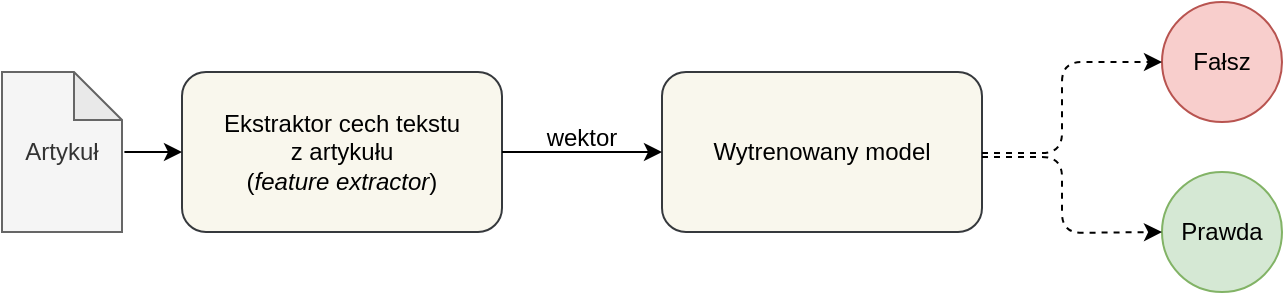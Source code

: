<mxfile version="14.4.3" type="device"><diagram id="k_ihHP3wbo2gYqg3Jr7Z" name="Page-1"><mxGraphModel dx="1071" dy="909" grid="0" gridSize="10" guides="1" tooltips="1" connect="1" arrows="1" fold="1" page="1" pageScale="1" pageWidth="827" pageHeight="1169" math="0" shadow="0"><root><mxCell id="0"/><mxCell id="1" parent="0"/><mxCell id="ARZ_i_E3W8O633YAbsBy-2" value="Wytrenowany model" style="rounded=1;whiteSpace=wrap;html=1;fillColor=#f9f7ed;strokeColor=#36393d;" vertex="1" parent="1"><mxGeometry x="433" y="210" width="160" height="80" as="geometry"/></mxCell><mxCell id="ARZ_i_E3W8O633YAbsBy-3" value="Artykuł" style="shape=note;whiteSpace=wrap;html=1;backgroundOutline=1;darkOpacity=0.05;size=24;fillColor=#f5f5f5;strokeColor=#666666;fontColor=#333333;" vertex="1" parent="1"><mxGeometry x="103" y="210" width="60" height="80" as="geometry"/></mxCell><mxCell id="ARZ_i_E3W8O633YAbsBy-4" value="Fałsz" style="ellipse;whiteSpace=wrap;html=1;aspect=fixed;fillColor=#f8cecc;strokeColor=#b85450;" vertex="1" parent="1"><mxGeometry x="683" y="175" width="60" height="60" as="geometry"/></mxCell><mxCell id="ARZ_i_E3W8O633YAbsBy-5" value="Prawda" style="ellipse;whiteSpace=wrap;html=1;aspect=fixed;fillColor=#d5e8d4;strokeColor=#82b366;" vertex="1" parent="1"><mxGeometry x="683" y="260" width="60" height="60" as="geometry"/></mxCell><mxCell id="ARZ_i_E3W8O633YAbsBy-6" value="" style="endArrow=classic;html=1;dashed=1;entryX=0;entryY=0.5;entryDx=0;entryDy=0;" edge="1" parent="1" target="ARZ_i_E3W8O633YAbsBy-4"><mxGeometry width="50" height="50" relative="1" as="geometry"><mxPoint x="593" y="250.5" as="sourcePoint"/><mxPoint x="683" y="249.5" as="targetPoint"/><Array as="points"><mxPoint x="633" y="250.5"/><mxPoint x="633" y="205"/></Array></mxGeometry></mxCell><mxCell id="ARZ_i_E3W8O633YAbsBy-7" value="Ekstraktor cech tekstu &lt;br&gt;z artykułu&lt;br&gt;(&lt;i&gt;feature extractor&lt;/i&gt;)" style="rounded=1;whiteSpace=wrap;html=1;fillColor=#f9f7ed;strokeColor=#36393d;" vertex="1" parent="1"><mxGeometry x="193" y="210" width="160" height="80" as="geometry"/></mxCell><mxCell id="ARZ_i_E3W8O633YAbsBy-8" value="" style="endArrow=classic;html=1;exitX=1.02;exitY=0.5;exitDx=0;exitDy=0;exitPerimeter=0;rounded=0;" edge="1" parent="1" source="ARZ_i_E3W8O633YAbsBy-3" target="ARZ_i_E3W8O633YAbsBy-7"><mxGeometry width="50" height="50" relative="1" as="geometry"><mxPoint x="304.2" y="250" as="sourcePoint"/><mxPoint x="413" y="250" as="targetPoint"/></mxGeometry></mxCell><mxCell id="ARZ_i_E3W8O633YAbsBy-9" value="" style="endArrow=classic;html=1;entryX=0;entryY=0.5;entryDx=0;entryDy=0;exitX=1;exitY=0.5;exitDx=0;exitDy=0;" edge="1" parent="1" source="ARZ_i_E3W8O633YAbsBy-7" target="ARZ_i_E3W8O633YAbsBy-2"><mxGeometry width="50" height="50" relative="1" as="geometry"><mxPoint x="373" y="12.5" as="sourcePoint"/><mxPoint x="423" y="-37.5" as="targetPoint"/></mxGeometry></mxCell><mxCell id="ARZ_i_E3W8O633YAbsBy-10" value="wektor" style="text;html=1;strokeColor=none;fillColor=none;align=center;verticalAlign=middle;whiteSpace=wrap;rounded=0;" vertex="1" parent="1"><mxGeometry x="373" y="232.5" width="40" height="20" as="geometry"/></mxCell><mxCell id="ARZ_i_E3W8O633YAbsBy-11" value="" style="endArrow=classic;html=1;dashed=1;entryX=0;entryY=0.5;entryDx=0;entryDy=0;" edge="1" parent="1" target="ARZ_i_E3W8O633YAbsBy-5"><mxGeometry width="50" height="50" relative="1" as="geometry"><mxPoint x="593" y="252.5" as="sourcePoint"/><mxPoint x="693" y="215" as="targetPoint"/><Array as="points"><mxPoint x="633" y="252.5"/><mxPoint x="633" y="290.5"/></Array></mxGeometry></mxCell></root></mxGraphModel></diagram></mxfile>